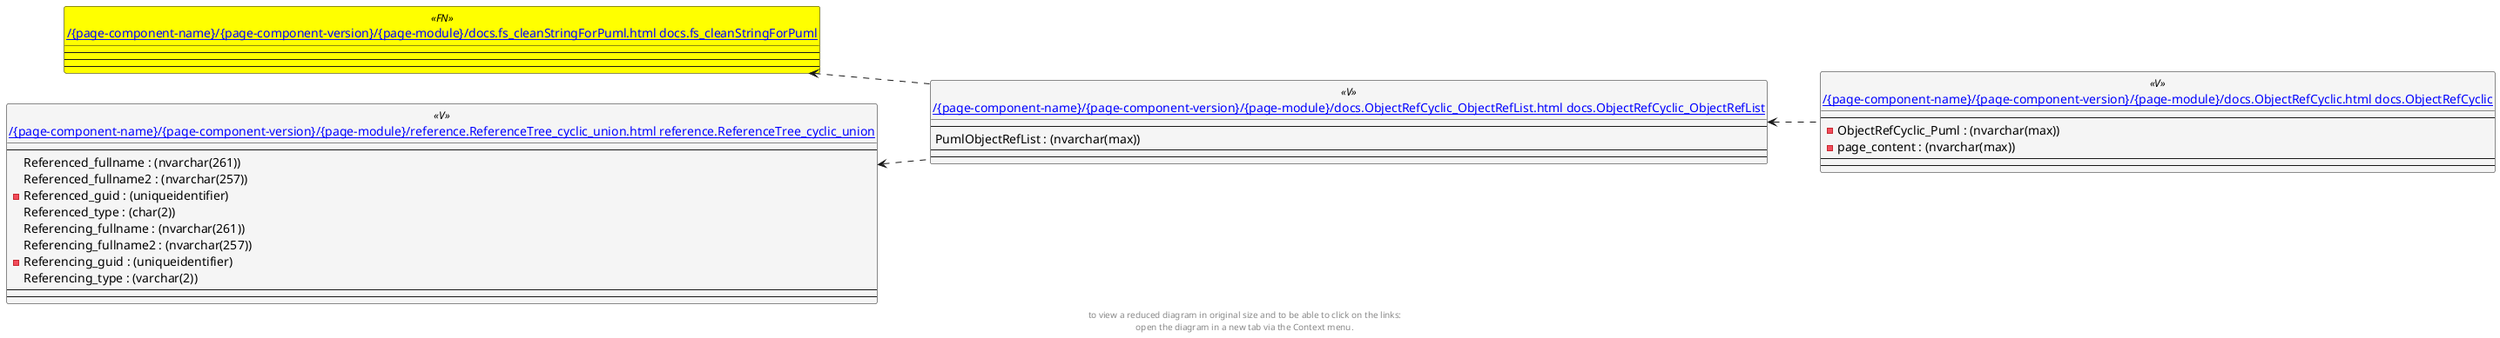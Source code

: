 @startuml
left to right direction
'top to bottom direction
hide circle
'avoide "." issues:
set namespaceSeparator none


skinparam class {
  BackgroundColor White
  BackgroundColor<<FN>> Yellow
  BackgroundColor<<FS>> Yellow
  BackgroundColor<<FT>> LightGray
  BackgroundColor<<IF>> Yellow
  BackgroundColor<<IS>> Yellow
  BackgroundColor<<P>> Aqua
  BackgroundColor<<PC>> Aqua
  BackgroundColor<<SN>> Yellow
  BackgroundColor<<SO>> SlateBlue
  BackgroundColor<<TF>> LightGray
  BackgroundColor<<TR>> Tomato
  BackgroundColor<<U>> White
  BackgroundColor<<V>> WhiteSmoke
  BackgroundColor<<X>> Aqua
}


entity "[[{site-url}/{page-component-name}/{page-component-version}/{page-module}/docs.fs_cleanStringForPuml.html docs.fs_cleanStringForPuml]]" as docs.fs_cleanStringForPuml << FN >> {
  --
  --
  --
}

entity "[[{site-url}/{page-component-name}/{page-component-version}/{page-module}/docs.ObjectRefCyclic.html docs.ObjectRefCyclic]]" as docs.ObjectRefCyclic << V >> {
  --
  - ObjectRefCyclic_Puml : (nvarchar(max))
  - page_content : (nvarchar(max))
  --
  --
}

entity "[[{site-url}/{page-component-name}/{page-component-version}/{page-module}/docs.ObjectRefCyclic_ObjectRefList.html docs.ObjectRefCyclic_ObjectRefList]]" as docs.ObjectRefCyclic_ObjectRefList << V >> {
  --
  PumlObjectRefList : (nvarchar(max))
  --
  --
}

entity "[[{site-url}/{page-component-name}/{page-component-version}/{page-module}/reference.ReferenceTree_cyclic_union.html reference.ReferenceTree_cyclic_union]]" as reference.ReferenceTree_cyclic_union << V >> {
  --
  Referenced_fullname : (nvarchar(261))
  Referenced_fullname2 : (nvarchar(257))
  - Referenced_guid : (uniqueidentifier)
  Referenced_type : (char(2))
  Referencing_fullname : (nvarchar(261))
  Referencing_fullname2 : (nvarchar(257))
  - Referencing_guid : (uniqueidentifier)
  Referencing_type : (varchar(2))
  --
  --
}

docs.fs_cleanStringForPuml <.. docs.ObjectRefCyclic_ObjectRefList
docs.ObjectRefCyclic_ObjectRefList <.. docs.ObjectRefCyclic
reference.ReferenceTree_cyclic_union <.. docs.ObjectRefCyclic_ObjectRefList

footer
to view a reduced diagram in original size and to be able to click on the links:
open the diagram in a new tab via the Context menu.
end footer

@enduml

